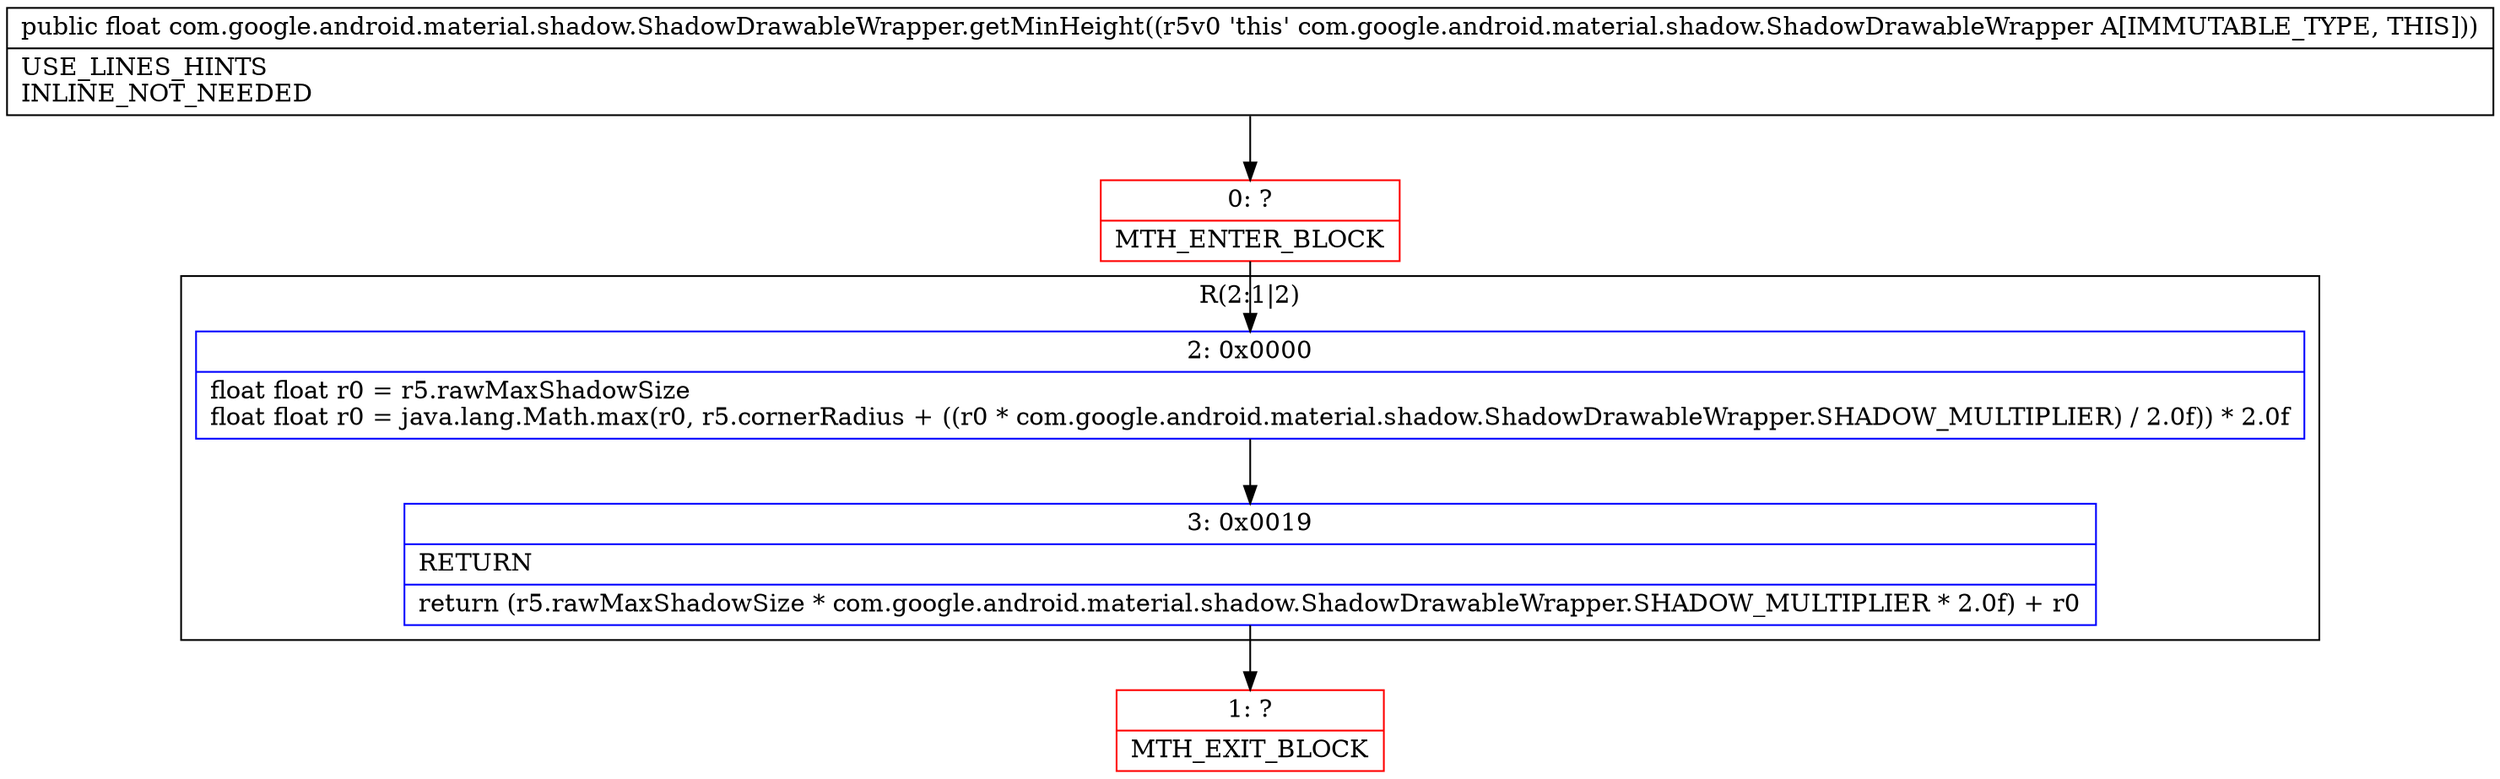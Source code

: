 digraph "CFG forcom.google.android.material.shadow.ShadowDrawableWrapper.getMinHeight()F" {
subgraph cluster_Region_991675097 {
label = "R(2:1|2)";
node [shape=record,color=blue];
Node_2 [shape=record,label="{2\:\ 0x0000|float float r0 = r5.rawMaxShadowSize\lfloat float r0 = java.lang.Math.max(r0, r5.cornerRadius + ((r0 * com.google.android.material.shadow.ShadowDrawableWrapper.SHADOW_MULTIPLIER) \/ 2.0f)) * 2.0f\l}"];
Node_3 [shape=record,label="{3\:\ 0x0019|RETURN\l|return (r5.rawMaxShadowSize * com.google.android.material.shadow.ShadowDrawableWrapper.SHADOW_MULTIPLIER * 2.0f) + r0\l}"];
}
Node_0 [shape=record,color=red,label="{0\:\ ?|MTH_ENTER_BLOCK\l}"];
Node_1 [shape=record,color=red,label="{1\:\ ?|MTH_EXIT_BLOCK\l}"];
MethodNode[shape=record,label="{public float com.google.android.material.shadow.ShadowDrawableWrapper.getMinHeight((r5v0 'this' com.google.android.material.shadow.ShadowDrawableWrapper A[IMMUTABLE_TYPE, THIS]))  | USE_LINES_HINTS\lINLINE_NOT_NEEDED\l}"];
MethodNode -> Node_0;Node_2 -> Node_3;
Node_3 -> Node_1;
Node_0 -> Node_2;
}

